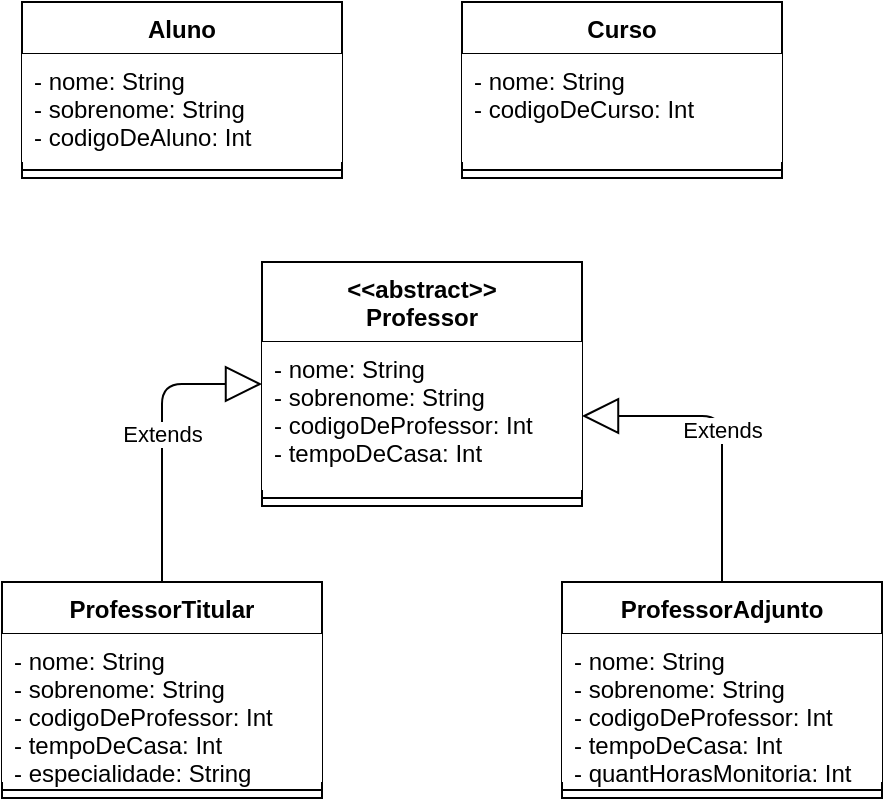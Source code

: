 <mxfile version="13.7.5"><diagram id="C5RBs43oDa-KdzZeNtuy" name="Page-1"><mxGraphModel dx="434" dy="686" grid="1" gridSize="10" guides="0" tooltips="1" connect="1" arrows="1" fold="1" page="1" pageScale="1" pageWidth="827" pageHeight="1169" math="0" shadow="0"><root><mxCell id="WIyWlLk6GJQsqaUBKTNV-0"/><mxCell id="WIyWlLk6GJQsqaUBKTNV-1" parent="WIyWlLk6GJQsqaUBKTNV-0"/><mxCell id="2qhh8JdvaFWv3G7_nNXt-7" value="Aluno" style="swimlane;fontStyle=1;align=center;verticalAlign=top;childLayout=stackLayout;horizontal=1;startSize=26;horizontalStack=0;resizeParent=1;resizeParentMax=0;resizeLast=0;collapsible=1;marginBottom=0;" parent="WIyWlLk6GJQsqaUBKTNV-1" vertex="1"><mxGeometry x="170" y="180" width="160" height="88" as="geometry"/></mxCell><mxCell id="2qhh8JdvaFWv3G7_nNXt-8" value="- nome: String&#10;- sobrenome: String&#10;- codigoDeAluno: Int" style="text;strokeColor=none;align=left;verticalAlign=top;spacingLeft=4;spacingRight=4;overflow=hidden;rotatable=0;points=[[0,0.5],[1,0.5]];portConstraint=eastwest;fillColor=#ffffff;" parent="2qhh8JdvaFWv3G7_nNXt-7" vertex="1"><mxGeometry y="26" width="160" height="54" as="geometry"/></mxCell><mxCell id="2qhh8JdvaFWv3G7_nNXt-9" value="" style="line;strokeWidth=1;fillColor=none;align=left;verticalAlign=middle;spacingTop=-1;spacingLeft=3;spacingRight=3;rotatable=0;labelPosition=right;points=[];portConstraint=eastwest;" parent="2qhh8JdvaFWv3G7_nNXt-7" vertex="1"><mxGeometry y="80" width="160" height="8" as="geometry"/></mxCell><mxCell id="2qhh8JdvaFWv3G7_nNXt-0" value="Curso" style="swimlane;fontStyle=1;align=center;verticalAlign=top;childLayout=stackLayout;horizontal=1;startSize=26;horizontalStack=0;resizeParent=1;resizeParentMax=0;resizeLast=0;collapsible=1;marginBottom=0;" parent="WIyWlLk6GJQsqaUBKTNV-1" vertex="1"><mxGeometry x="390" y="180" width="160" height="88" as="geometry"/></mxCell><mxCell id="2qhh8JdvaFWv3G7_nNXt-1" value="- nome: String&#10;- codigoDeCurso: Int" style="text;strokeColor=none;align=left;verticalAlign=top;spacingLeft=4;spacingRight=4;overflow=hidden;rotatable=0;points=[[0,0.5],[1,0.5]];portConstraint=eastwest;fillColor=#ffffff;" parent="2qhh8JdvaFWv3G7_nNXt-0" vertex="1"><mxGeometry y="26" width="160" height="54" as="geometry"/></mxCell><mxCell id="2qhh8JdvaFWv3G7_nNXt-2" value="" style="line;strokeWidth=1;fillColor=none;align=left;verticalAlign=middle;spacingTop=-1;spacingLeft=3;spacingRight=3;rotatable=0;labelPosition=right;points=[];portConstraint=eastwest;" parent="2qhh8JdvaFWv3G7_nNXt-0" vertex="1"><mxGeometry y="80" width="160" height="8" as="geometry"/></mxCell><mxCell id="2qhh8JdvaFWv3G7_nNXt-10" value="&lt;&lt;abstract&gt;&gt;&#10;Professor" style="swimlane;fontStyle=1;align=center;verticalAlign=top;childLayout=stackLayout;horizontal=1;startSize=40;horizontalStack=0;resizeParent=1;resizeParentMax=0;resizeLast=0;collapsible=1;marginBottom=0;" parent="WIyWlLk6GJQsqaUBKTNV-1" vertex="1"><mxGeometry x="290" y="310" width="160" height="122" as="geometry"/></mxCell><mxCell id="2qhh8JdvaFWv3G7_nNXt-11" value="- nome: String&#10;- sobrenome: String&#10;- codigoDeProfessor: Int&#10;- tempoDeCasa: Int" style="text;strokeColor=none;align=left;verticalAlign=top;spacingLeft=4;spacingRight=4;overflow=hidden;rotatable=0;points=[[0,0.5],[1,0.5]];portConstraint=eastwest;fillColor=#ffffff;" parent="2qhh8JdvaFWv3G7_nNXt-10" vertex="1"><mxGeometry y="40" width="160" height="74" as="geometry"/></mxCell><mxCell id="2qhh8JdvaFWv3G7_nNXt-12" value="" style="line;strokeWidth=1;fillColor=none;align=left;verticalAlign=middle;spacingTop=-1;spacingLeft=3;spacingRight=3;rotatable=0;labelPosition=right;points=[];portConstraint=eastwest;" parent="2qhh8JdvaFWv3G7_nNXt-10" vertex="1"><mxGeometry y="114" width="160" height="8" as="geometry"/></mxCell><mxCell id="6Tx9JxIIro4UoVuHAUKh-15" value="ProfessorTitular" style="swimlane;fontStyle=1;align=center;verticalAlign=top;childLayout=stackLayout;horizontal=1;startSize=26;horizontalStack=0;resizeParent=1;resizeParentMax=0;resizeLast=0;collapsible=1;marginBottom=0;" vertex="1" parent="WIyWlLk6GJQsqaUBKTNV-1"><mxGeometry x="160" y="470" width="160" height="108" as="geometry"/></mxCell><mxCell id="6Tx9JxIIro4UoVuHAUKh-16" value="- nome: String&#10;- sobrenome: String&#10;- codigoDeProfessor: Int&#10;- tempoDeCasa: Int&#10;- especialidade: String" style="text;strokeColor=none;align=left;verticalAlign=top;spacingLeft=4;spacingRight=4;overflow=hidden;rotatable=0;points=[[0,0.5],[1,0.5]];portConstraint=eastwest;fillColor=#ffffff;" vertex="1" parent="6Tx9JxIIro4UoVuHAUKh-15"><mxGeometry y="26" width="160" height="74" as="geometry"/></mxCell><mxCell id="6Tx9JxIIro4UoVuHAUKh-17" value="" style="line;strokeWidth=1;fillColor=none;align=left;verticalAlign=middle;spacingTop=-1;spacingLeft=3;spacingRight=3;rotatable=0;labelPosition=right;points=[];portConstraint=eastwest;" vertex="1" parent="6Tx9JxIIro4UoVuHAUKh-15"><mxGeometry y="100" width="160" height="8" as="geometry"/></mxCell><mxCell id="6Tx9JxIIro4UoVuHAUKh-18" value="ProfessorAdjunto" style="swimlane;fontStyle=1;align=center;verticalAlign=top;childLayout=stackLayout;horizontal=1;startSize=26;horizontalStack=0;resizeParent=1;resizeParentMax=0;resizeLast=0;collapsible=1;marginBottom=0;" vertex="1" parent="WIyWlLk6GJQsqaUBKTNV-1"><mxGeometry x="440" y="470" width="160" height="108" as="geometry"/></mxCell><mxCell id="6Tx9JxIIro4UoVuHAUKh-19" value="- nome: String&#10;- sobrenome: String&#10;- codigoDeProfessor: Int&#10;- tempoDeCasa: Int&#10;- quantHorasMonitoria: Int" style="text;strokeColor=none;align=left;verticalAlign=top;spacingLeft=4;spacingRight=4;overflow=hidden;rotatable=0;points=[[0,0.5],[1,0.5]];portConstraint=eastwest;fillColor=#ffffff;" vertex="1" parent="6Tx9JxIIro4UoVuHAUKh-18"><mxGeometry y="26" width="160" height="74" as="geometry"/></mxCell><mxCell id="6Tx9JxIIro4UoVuHAUKh-20" value="" style="line;strokeWidth=1;fillColor=none;align=left;verticalAlign=middle;spacingTop=-1;spacingLeft=3;spacingRight=3;rotatable=0;labelPosition=right;points=[];portConstraint=eastwest;" vertex="1" parent="6Tx9JxIIro4UoVuHAUKh-18"><mxGeometry y="100" width="160" height="8" as="geometry"/></mxCell><mxCell id="6Tx9JxIIro4UoVuHAUKh-21" value="Extends" style="endArrow=block;endSize=16;endFill=0;html=1;entryX=0;entryY=0.5;entryDx=0;entryDy=0;exitX=0.5;exitY=0;exitDx=0;exitDy=0;" edge="1" parent="WIyWlLk6GJQsqaUBKTNV-1" source="6Tx9JxIIro4UoVuHAUKh-15" target="2qhh8JdvaFWv3G7_nNXt-10"><mxGeometry width="160" relative="1" as="geometry"><mxPoint x="200" y="450" as="sourcePoint"/><mxPoint x="360" y="450" as="targetPoint"/><Array as="points"><mxPoint x="240" y="371"/></Array></mxGeometry></mxCell><mxCell id="6Tx9JxIIro4UoVuHAUKh-22" value="Extends" style="endArrow=block;endSize=16;endFill=0;html=1;entryX=1;entryY=0.5;entryDx=0;entryDy=0;exitX=0.5;exitY=0;exitDx=0;exitDy=0;" edge="1" parent="WIyWlLk6GJQsqaUBKTNV-1" source="6Tx9JxIIro4UoVuHAUKh-18" target="2qhh8JdvaFWv3G7_nNXt-11"><mxGeometry width="160" relative="1" as="geometry"><mxPoint x="480" y="420" as="sourcePoint"/><mxPoint x="640" y="420" as="targetPoint"/><Array as="points"><mxPoint x="520" y="387"/></Array></mxGeometry></mxCell></root></mxGraphModel></diagram></mxfile>